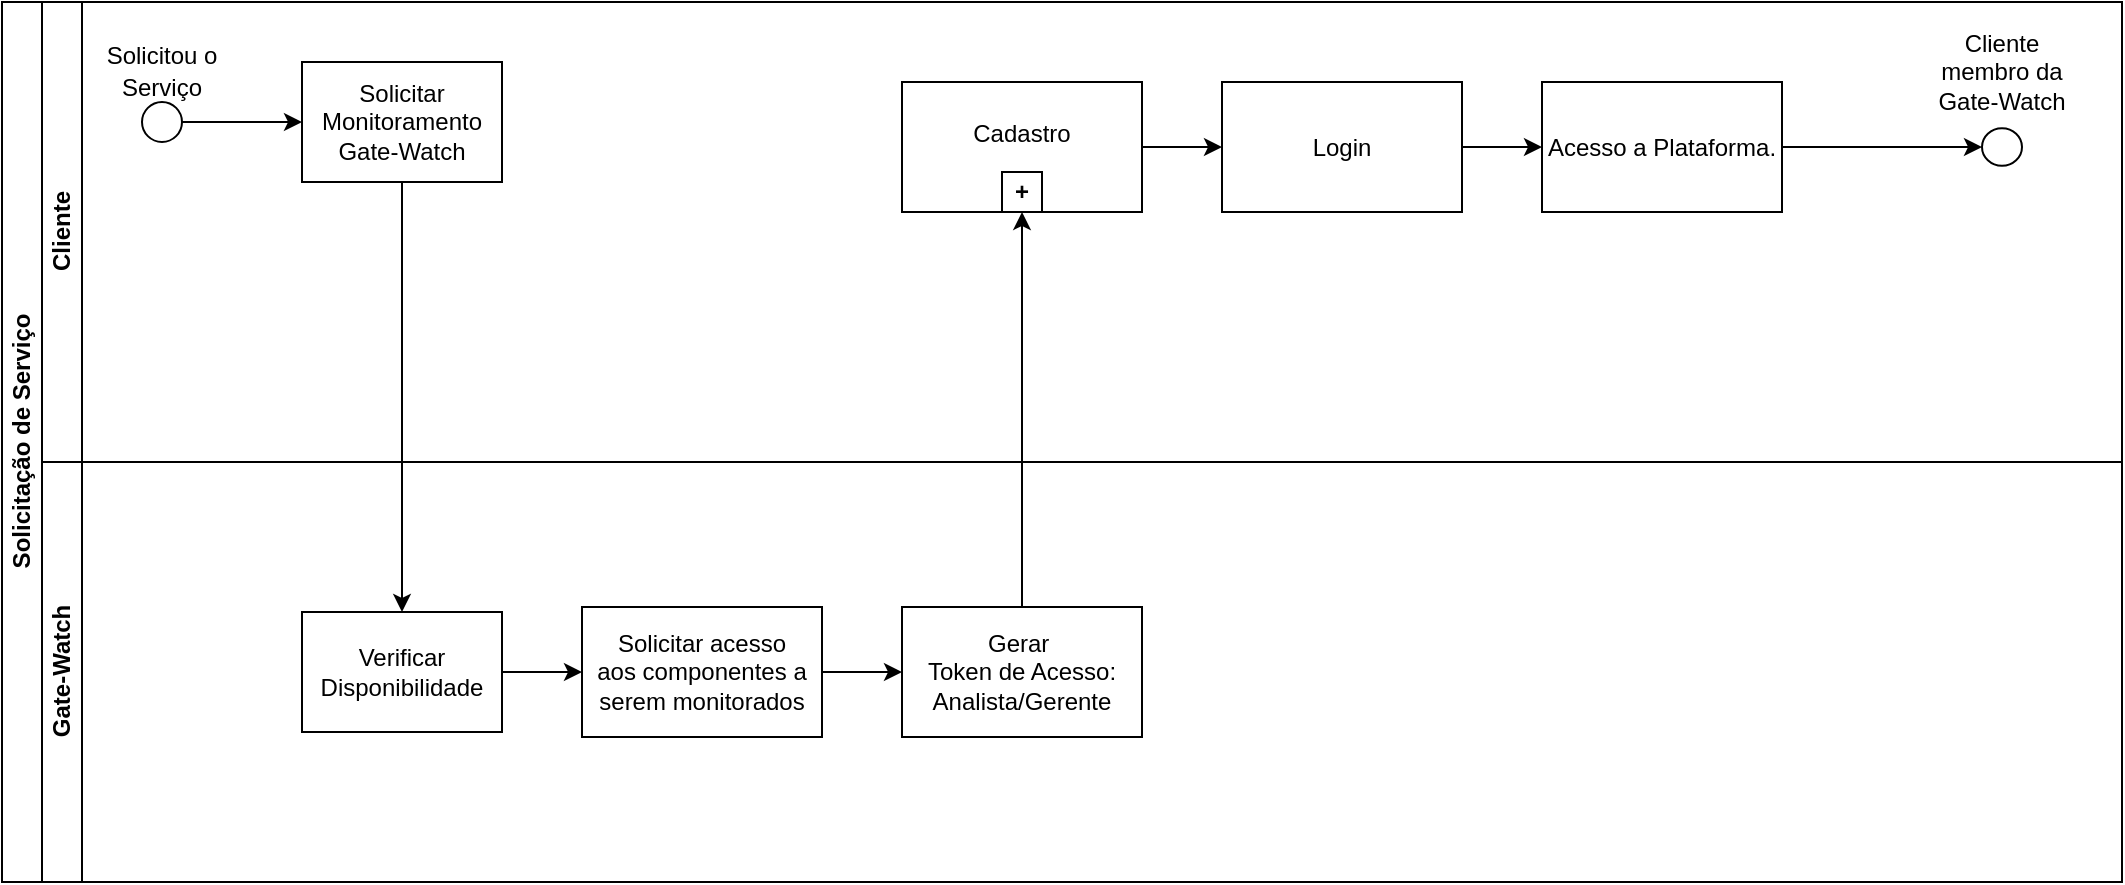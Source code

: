 <mxfile version="24.7.17">
  <diagram id="prtHgNgQTEPvFCAcTncT" name="Page-1">
    <mxGraphModel dx="1434" dy="756" grid="1" gridSize="10" guides="1" tooltips="1" connect="1" arrows="1" fold="1" page="1" pageScale="1" pageWidth="827" pageHeight="1169" math="0" shadow="0">
      <root>
        <mxCell id="0" />
        <mxCell id="1" parent="0" />
        <mxCell id="dNxyNK7c78bLwvsdeMH5-19" value="Solicitação de Serviço" style="swimlane;html=1;childLayout=stackLayout;resizeParent=1;resizeParentMax=0;horizontal=0;startSize=20;horizontalStack=0;" parent="1" vertex="1">
          <mxGeometry x="50" y="190" width="1060" height="440" as="geometry">
            <mxRectangle x="120" y="190" width="40" height="50" as="alternateBounds" />
          </mxGeometry>
        </mxCell>
        <mxCell id="vf32CHCk-WmKHkxcL7nt-5" value="" style="edgeStyle=orthogonalEdgeStyle;rounded=0;orthogonalLoop=1;jettySize=auto;html=1;" edge="1" parent="dNxyNK7c78bLwvsdeMH5-19" source="dNxyNK7c78bLwvsdeMH5-24" target="vf32CHCk-WmKHkxcL7nt-4">
          <mxGeometry relative="1" as="geometry" />
        </mxCell>
        <mxCell id="dNxyNK7c78bLwvsdeMH5-20" value="Cliente" style="swimlane;html=1;startSize=20;horizontal=0;" parent="dNxyNK7c78bLwvsdeMH5-19" vertex="1">
          <mxGeometry x="20" width="1040" height="230" as="geometry" />
        </mxCell>
        <mxCell id="dNxyNK7c78bLwvsdeMH5-25" value="" style="edgeStyle=orthogonalEdgeStyle;rounded=0;orthogonalLoop=1;jettySize=auto;html=1;" parent="dNxyNK7c78bLwvsdeMH5-20" source="dNxyNK7c78bLwvsdeMH5-23" target="dNxyNK7c78bLwvsdeMH5-24" edge="1">
          <mxGeometry relative="1" as="geometry" />
        </mxCell>
        <mxCell id="dNxyNK7c78bLwvsdeMH5-23" value="" style="ellipse;whiteSpace=wrap;html=1;" parent="dNxyNK7c78bLwvsdeMH5-20" vertex="1">
          <mxGeometry x="50" y="50" width="20" height="20" as="geometry" />
        </mxCell>
        <mxCell id="dNxyNK7c78bLwvsdeMH5-24" value="Solicitar&lt;div&gt;&lt;div&gt;Monitoramento&lt;/div&gt;&lt;div&gt;Gate-Watch&lt;/div&gt;&lt;/div&gt;" style="rounded=0;whiteSpace=wrap;html=1;fontFamily=Helvetica;fontSize=12;fontColor=#000000;align=center;" parent="dNxyNK7c78bLwvsdeMH5-20" vertex="1">
          <mxGeometry x="130" y="30" width="100" height="60" as="geometry" />
        </mxCell>
        <mxCell id="vf32CHCk-WmKHkxcL7nt-1" value="&lt;p style=&quot;line-height: 130%;&quot;&gt;Solicitou o Serviço&lt;/p&gt;" style="text;html=1;align=center;verticalAlign=middle;whiteSpace=wrap;rounded=0;" vertex="1" parent="dNxyNK7c78bLwvsdeMH5-20">
          <mxGeometry x="25" y="20" width="70" height="30" as="geometry" />
        </mxCell>
        <mxCell id="vf32CHCk-WmKHkxcL7nt-16" value="" style="edgeStyle=orthogonalEdgeStyle;rounded=0;orthogonalLoop=1;jettySize=auto;html=1;" edge="1" parent="dNxyNK7c78bLwvsdeMH5-20" source="vf32CHCk-WmKHkxcL7nt-12" target="vf32CHCk-WmKHkxcL7nt-15">
          <mxGeometry relative="1" as="geometry" />
        </mxCell>
        <mxCell id="vf32CHCk-WmKHkxcL7nt-12" value="Cadastro&lt;div&gt;&lt;br&gt;&lt;/div&gt;" style="rounded=0;whiteSpace=wrap;html=1;fontFamily=Helvetica;fontSize=12;fontColor=#000000;align=center;" vertex="1" parent="dNxyNK7c78bLwvsdeMH5-20">
          <mxGeometry x="430" y="40" width="120" height="65" as="geometry" />
        </mxCell>
        <mxCell id="vf32CHCk-WmKHkxcL7nt-14" value="&lt;b&gt;+&lt;/b&gt;" style="rounded=0;whiteSpace=wrap;html=1;" vertex="1" parent="dNxyNK7c78bLwvsdeMH5-20">
          <mxGeometry x="480" y="85" width="20" height="20" as="geometry" />
        </mxCell>
        <mxCell id="vf32CHCk-WmKHkxcL7nt-18" value="" style="edgeStyle=orthogonalEdgeStyle;rounded=0;orthogonalLoop=1;jettySize=auto;html=1;" edge="1" parent="dNxyNK7c78bLwvsdeMH5-20" source="vf32CHCk-WmKHkxcL7nt-15" target="vf32CHCk-WmKHkxcL7nt-17">
          <mxGeometry relative="1" as="geometry" />
        </mxCell>
        <mxCell id="vf32CHCk-WmKHkxcL7nt-15" value="&lt;div&gt;Login&lt;/div&gt;" style="rounded=0;whiteSpace=wrap;html=1;fontFamily=Helvetica;fontSize=12;fontColor=#000000;align=center;" vertex="1" parent="dNxyNK7c78bLwvsdeMH5-20">
          <mxGeometry x="590" y="40" width="120" height="65" as="geometry" />
        </mxCell>
        <mxCell id="vf32CHCk-WmKHkxcL7nt-20" value="" style="edgeStyle=orthogonalEdgeStyle;rounded=0;orthogonalLoop=1;jettySize=auto;html=1;" edge="1" parent="dNxyNK7c78bLwvsdeMH5-20" source="vf32CHCk-WmKHkxcL7nt-17" target="vf32CHCk-WmKHkxcL7nt-19">
          <mxGeometry relative="1" as="geometry" />
        </mxCell>
        <mxCell id="vf32CHCk-WmKHkxcL7nt-17" value="Acesso a Plataforma." style="rounded=0;whiteSpace=wrap;html=1;fontFamily=Helvetica;fontSize=12;fontColor=#000000;align=center;" vertex="1" parent="dNxyNK7c78bLwvsdeMH5-20">
          <mxGeometry x="750" y="40" width="120" height="65" as="geometry" />
        </mxCell>
        <mxCell id="vf32CHCk-WmKHkxcL7nt-19" value="" style="ellipse;whiteSpace=wrap;html=1;fontColor=#000000;rounded=0;" vertex="1" parent="dNxyNK7c78bLwvsdeMH5-20">
          <mxGeometry x="970" y="63.13" width="20" height="18.75" as="geometry" />
        </mxCell>
        <mxCell id="vf32CHCk-WmKHkxcL7nt-21" value="Cliente membro da Gate-Watch" style="text;html=1;align=center;verticalAlign=middle;whiteSpace=wrap;rounded=0;" vertex="1" parent="dNxyNK7c78bLwvsdeMH5-20">
          <mxGeometry x="945" y="20" width="70" height="30" as="geometry" />
        </mxCell>
        <mxCell id="dNxyNK7c78bLwvsdeMH5-21" value="Gate-Watch" style="swimlane;html=1;startSize=20;horizontal=0;" parent="dNxyNK7c78bLwvsdeMH5-19" vertex="1">
          <mxGeometry x="20" y="230" width="1040" height="210" as="geometry" />
        </mxCell>
        <mxCell id="vf32CHCk-WmKHkxcL7nt-9" value="" style="edgeStyle=orthogonalEdgeStyle;rounded=0;orthogonalLoop=1;jettySize=auto;html=1;" edge="1" parent="dNxyNK7c78bLwvsdeMH5-21" source="vf32CHCk-WmKHkxcL7nt-4" target="vf32CHCk-WmKHkxcL7nt-8">
          <mxGeometry relative="1" as="geometry" />
        </mxCell>
        <mxCell id="vf32CHCk-WmKHkxcL7nt-4" value="Verificar Disponibilidade" style="rounded=0;whiteSpace=wrap;html=1;fontFamily=Helvetica;fontSize=12;fontColor=#000000;align=center;" vertex="1" parent="dNxyNK7c78bLwvsdeMH5-21">
          <mxGeometry x="130" y="75" width="100" height="60" as="geometry" />
        </mxCell>
        <mxCell id="vf32CHCk-WmKHkxcL7nt-11" value="" style="edgeStyle=orthogonalEdgeStyle;rounded=0;orthogonalLoop=1;jettySize=auto;html=1;" edge="1" parent="dNxyNK7c78bLwvsdeMH5-21" source="vf32CHCk-WmKHkxcL7nt-8" target="vf32CHCk-WmKHkxcL7nt-10">
          <mxGeometry relative="1" as="geometry" />
        </mxCell>
        <mxCell id="vf32CHCk-WmKHkxcL7nt-8" value="Solicitar acesso&lt;div&gt;aos componentes a serem monitorados&lt;/div&gt;" style="rounded=0;whiteSpace=wrap;html=1;fontFamily=Helvetica;fontSize=12;fontColor=#000000;align=center;" vertex="1" parent="dNxyNK7c78bLwvsdeMH5-21">
          <mxGeometry x="270" y="72.5" width="120" height="65" as="geometry" />
        </mxCell>
        <mxCell id="vf32CHCk-WmKHkxcL7nt-10" value="Gerar&amp;nbsp;&lt;div&gt;Token de Acesso:&lt;/div&gt;&lt;div&gt;Analista/Gerente&lt;/div&gt;" style="rounded=0;whiteSpace=wrap;html=1;fontFamily=Helvetica;fontSize=12;fontColor=#000000;align=center;" vertex="1" parent="dNxyNK7c78bLwvsdeMH5-21">
          <mxGeometry x="430" y="72.5" width="120" height="65" as="geometry" />
        </mxCell>
        <mxCell id="vf32CHCk-WmKHkxcL7nt-13" value="" style="edgeStyle=orthogonalEdgeStyle;rounded=0;orthogonalLoop=1;jettySize=auto;html=1;" edge="1" parent="dNxyNK7c78bLwvsdeMH5-19" source="vf32CHCk-WmKHkxcL7nt-10" target="vf32CHCk-WmKHkxcL7nt-12">
          <mxGeometry relative="1" as="geometry" />
        </mxCell>
      </root>
    </mxGraphModel>
  </diagram>
</mxfile>
